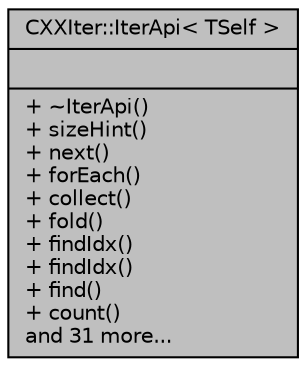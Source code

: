 digraph "CXXIter::IterApi&lt; TSelf &gt;"
{
 // INTERACTIVE_SVG=YES
 // LATEX_PDF_SIZE
  bgcolor="transparent";
  edge [fontname="Helvetica",fontsize="10",labelfontname="Helvetica",labelfontsize="10"];
  node [fontname="Helvetica",fontsize="10",shape=record];
  Node1 [label="{CXXIter::IterApi\< TSelf \>\n||+ ~IterApi()\l+ sizeHint()\l+ next()\l+ forEach()\l+ collect()\l+ fold()\l+ findIdx()\l+ findIdx()\l+ find()\l+ count()\land 31 more...\l}",height=0.2,width=0.4,color="black", fillcolor="grey75", style="filled", fontcolor="black",tooltip="Public Iterator API surface."];
}
